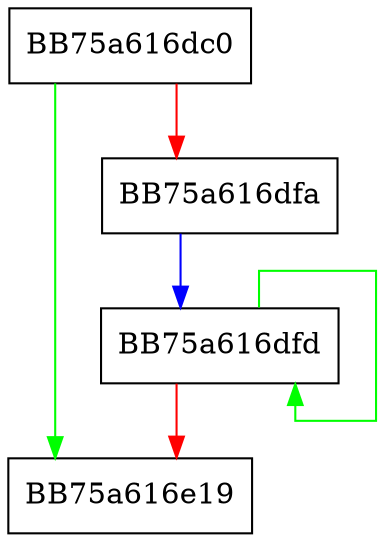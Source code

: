digraph Decrypt {
  node [shape="box"];
  graph [splines=ortho];
  BB75a616dc0 -> BB75a616e19 [color="green"];
  BB75a616dc0 -> BB75a616dfa [color="red"];
  BB75a616dfa -> BB75a616dfd [color="blue"];
  BB75a616dfd -> BB75a616dfd [color="green"];
  BB75a616dfd -> BB75a616e19 [color="red"];
}